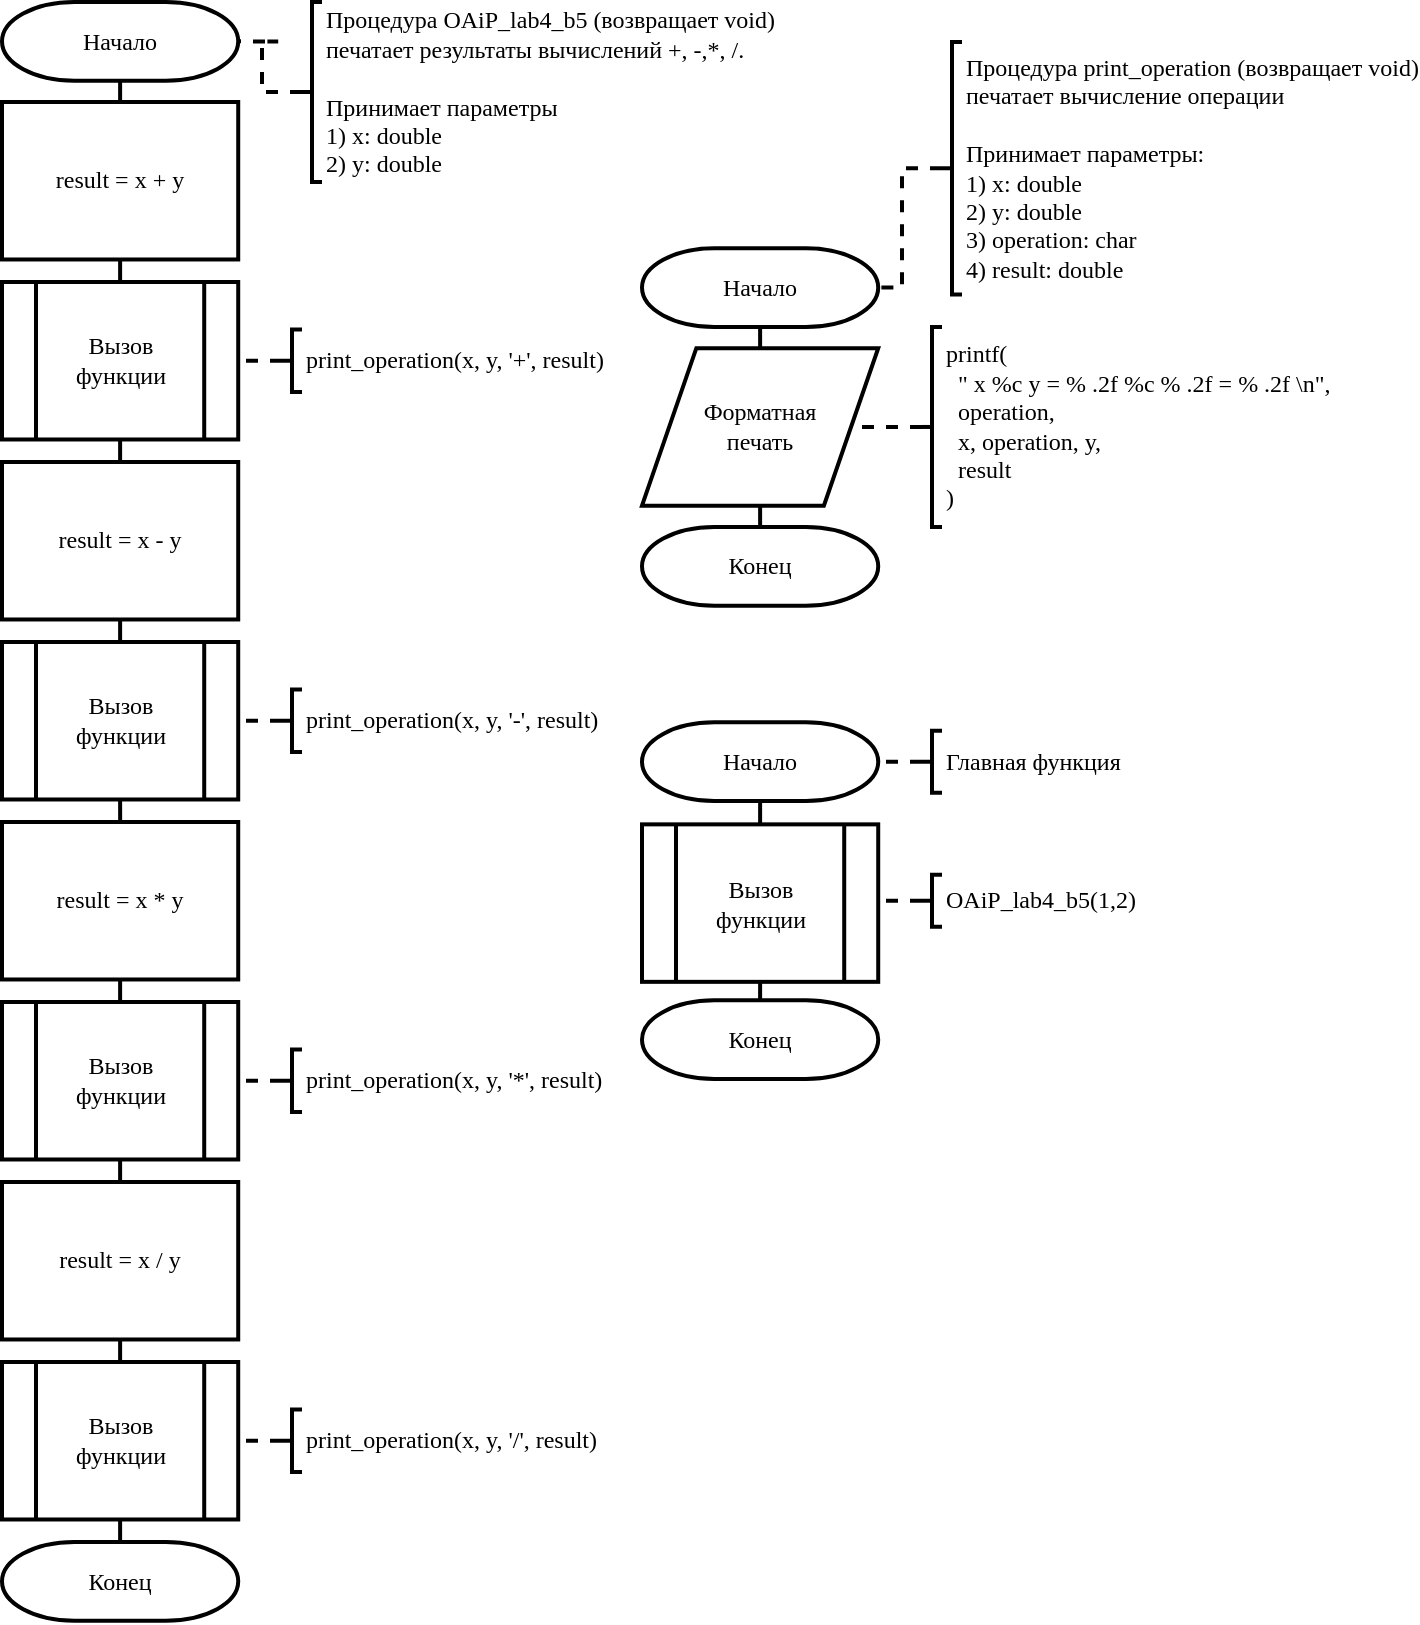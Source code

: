 <mxfile version="19.0.0" type="device"><diagram id="fCH5BDEjO2MQL1wgy3NT" name="Page-1"><mxGraphModel dx="1038" dy="649" grid="1" gridSize="10" guides="1" tooltips="1" connect="1" arrows="1" fold="1" page="1" pageScale="1" pageWidth="827" pageHeight="1169" math="0" shadow="0"><root><mxCell id="0"/><mxCell id="1" parent="0"/><mxCell id="OiIN15DgHK25b4d8Tobf-19" style="edgeStyle=orthogonalEdgeStyle;rounded=0;orthogonalLoop=1;jettySize=auto;html=1;exitX=0.5;exitY=1;exitDx=0;exitDy=0;exitPerimeter=0;entryX=0.5;entryY=0;entryDx=0;entryDy=0;endArrow=none;endFill=0;strokeWidth=2;" edge="1" parent="1" source="OiIN15DgHK25b4d8Tobf-1" target="OiIN15DgHK25b4d8Tobf-2"><mxGeometry relative="1" as="geometry"/></mxCell><mxCell id="OiIN15DgHK25b4d8Tobf-1" value="Начало" style="strokeWidth=2;html=1;shape=mxgraph.flowchart.terminator;whiteSpace=wrap;rounded=0;fontFamily=Times New Roman;fillColor=default;" vertex="1" parent="1"><mxGeometry x="40" y="40" width="118.11" height="39.37" as="geometry"/></mxCell><mxCell id="OiIN15DgHK25b4d8Tobf-20" style="edgeStyle=orthogonalEdgeStyle;rounded=0;orthogonalLoop=1;jettySize=auto;html=1;exitX=0.5;exitY=1;exitDx=0;exitDy=0;entryX=0.5;entryY=0;entryDx=0;entryDy=0;endArrow=none;endFill=0;strokeWidth=2;" edge="1" parent="1" source="OiIN15DgHK25b4d8Tobf-2" target="OiIN15DgHK25b4d8Tobf-3"><mxGeometry relative="1" as="geometry"/></mxCell><mxCell id="OiIN15DgHK25b4d8Tobf-2" value="result = x + y" style="rounded=0;whiteSpace=wrap;html=1;absoluteArcSize=1;arcSize=14;strokeWidth=2;fontFamily=Times New Roman;fillColor=default;" vertex="1" parent="1"><mxGeometry x="40" y="90" width="118.11" height="78.74" as="geometry"/></mxCell><mxCell id="OiIN15DgHK25b4d8Tobf-21" style="edgeStyle=orthogonalEdgeStyle;rounded=0;orthogonalLoop=1;jettySize=auto;html=1;exitX=0.5;exitY=1;exitDx=0;exitDy=0;entryX=0.5;entryY=0;entryDx=0;entryDy=0;endArrow=none;endFill=0;strokeWidth=2;" edge="1" parent="1" source="OiIN15DgHK25b4d8Tobf-3" target="OiIN15DgHK25b4d8Tobf-6"><mxGeometry relative="1" as="geometry"/></mxCell><mxCell id="OiIN15DgHK25b4d8Tobf-3" value="Вызов&lt;br&gt;функции" style="verticalLabelPosition=middle;verticalAlign=middle;html=1;shape=process;whiteSpace=wrap;rounded=0;size=0.14;arcSize=6;fontFamily=Times New Roman;strokeWidth=2;fillColor=default;fontSize=12;labelPosition=center;align=center;strokeColor=default;" vertex="1" parent="1"><mxGeometry x="40" y="180" width="118.11" height="78.74" as="geometry"/></mxCell><mxCell id="OiIN15DgHK25b4d8Tobf-5" style="edgeStyle=orthogonalEdgeStyle;rounded=0;orthogonalLoop=1;jettySize=auto;html=1;exitX=0;exitY=0.5;exitDx=0;exitDy=0;exitPerimeter=0;entryX=1;entryY=0.5;entryDx=0;entryDy=0;endArrow=none;endFill=0;strokeWidth=2;dashed=1;" edge="1" parent="1" source="OiIN15DgHK25b4d8Tobf-4" target="OiIN15DgHK25b4d8Tobf-3"><mxGeometry relative="1" as="geometry"/></mxCell><mxCell id="OiIN15DgHK25b4d8Tobf-4" value="print_operation(x, y, '+', result)" style="strokeWidth=2;html=1;shape=mxgraph.flowchart.annotation_2;align=left;labelPosition=right;pointerEvents=1;rounded=0;fontFamily=Times New Roman;fillColor=none;" vertex="1" parent="1"><mxGeometry x="180" y="203.74" width="10" height="31.26" as="geometry"/></mxCell><mxCell id="OiIN15DgHK25b4d8Tobf-22" style="edgeStyle=orthogonalEdgeStyle;rounded=0;orthogonalLoop=1;jettySize=auto;html=1;exitX=0.5;exitY=1;exitDx=0;exitDy=0;entryX=0.5;entryY=0;entryDx=0;entryDy=0;endArrow=none;endFill=0;strokeWidth=2;" edge="1" parent="1" source="OiIN15DgHK25b4d8Tobf-6" target="OiIN15DgHK25b4d8Tobf-7"><mxGeometry relative="1" as="geometry"/></mxCell><mxCell id="OiIN15DgHK25b4d8Tobf-6" value="result = x - y" style="rounded=0;whiteSpace=wrap;html=1;absoluteArcSize=1;arcSize=14;strokeWidth=2;fontFamily=Times New Roman;fillColor=default;" vertex="1" parent="1"><mxGeometry x="40" y="270" width="118.11" height="78.74" as="geometry"/></mxCell><mxCell id="OiIN15DgHK25b4d8Tobf-23" style="edgeStyle=orthogonalEdgeStyle;rounded=0;orthogonalLoop=1;jettySize=auto;html=1;exitX=0.5;exitY=1;exitDx=0;exitDy=0;endArrow=none;endFill=0;strokeWidth=2;" edge="1" parent="1" source="OiIN15DgHK25b4d8Tobf-7" target="OiIN15DgHK25b4d8Tobf-10"><mxGeometry relative="1" as="geometry"/></mxCell><mxCell id="OiIN15DgHK25b4d8Tobf-7" value="Вызов&lt;br&gt;функции" style="verticalLabelPosition=middle;verticalAlign=middle;html=1;shape=process;whiteSpace=wrap;rounded=0;size=0.14;arcSize=6;fontFamily=Times New Roman;strokeWidth=2;fillColor=default;fontSize=12;labelPosition=center;align=center;strokeColor=default;" vertex="1" parent="1"><mxGeometry x="40" y="360" width="118.11" height="78.74" as="geometry"/></mxCell><mxCell id="OiIN15DgHK25b4d8Tobf-8" style="edgeStyle=orthogonalEdgeStyle;rounded=0;orthogonalLoop=1;jettySize=auto;html=1;exitX=0;exitY=0.5;exitDx=0;exitDy=0;exitPerimeter=0;entryX=1;entryY=0.5;entryDx=0;entryDy=0;endArrow=none;endFill=0;strokeWidth=2;dashed=1;" edge="1" parent="1" source="OiIN15DgHK25b4d8Tobf-9" target="OiIN15DgHK25b4d8Tobf-7"><mxGeometry relative="1" as="geometry"/></mxCell><mxCell id="OiIN15DgHK25b4d8Tobf-9" value="print_operation(x, y, '-', result)" style="strokeWidth=2;html=1;shape=mxgraph.flowchart.annotation_2;align=left;labelPosition=right;pointerEvents=1;rounded=0;fontFamily=Times New Roman;fillColor=none;" vertex="1" parent="1"><mxGeometry x="180" y="383.74" width="10" height="31.26" as="geometry"/></mxCell><mxCell id="OiIN15DgHK25b4d8Tobf-24" style="edgeStyle=orthogonalEdgeStyle;rounded=0;orthogonalLoop=1;jettySize=auto;html=1;exitX=0.5;exitY=1;exitDx=0;exitDy=0;entryX=0.5;entryY=0;entryDx=0;entryDy=0;endArrow=none;endFill=0;strokeWidth=2;" edge="1" parent="1" source="OiIN15DgHK25b4d8Tobf-10" target="OiIN15DgHK25b4d8Tobf-11"><mxGeometry relative="1" as="geometry"/></mxCell><mxCell id="OiIN15DgHK25b4d8Tobf-10" value="result = x * y" style="rounded=0;whiteSpace=wrap;html=1;absoluteArcSize=1;arcSize=14;strokeWidth=2;fontFamily=Times New Roman;fillColor=default;" vertex="1" parent="1"><mxGeometry x="40" y="450" width="118.11" height="78.74" as="geometry"/></mxCell><mxCell id="OiIN15DgHK25b4d8Tobf-25" style="edgeStyle=orthogonalEdgeStyle;rounded=0;orthogonalLoop=1;jettySize=auto;html=1;exitX=0.5;exitY=1;exitDx=0;exitDy=0;entryX=0.5;entryY=0;entryDx=0;entryDy=0;endArrow=none;endFill=0;strokeWidth=2;" edge="1" parent="1" source="OiIN15DgHK25b4d8Tobf-11" target="OiIN15DgHK25b4d8Tobf-14"><mxGeometry relative="1" as="geometry"/></mxCell><mxCell id="OiIN15DgHK25b4d8Tobf-11" value="Вызов&lt;br&gt;функции" style="verticalLabelPosition=middle;verticalAlign=middle;html=1;shape=process;whiteSpace=wrap;rounded=0;size=0.14;arcSize=6;fontFamily=Times New Roman;strokeWidth=2;fillColor=default;fontSize=12;labelPosition=center;align=center;strokeColor=default;" vertex="1" parent="1"><mxGeometry x="40" y="540" width="118.11" height="78.74" as="geometry"/></mxCell><mxCell id="OiIN15DgHK25b4d8Tobf-12" style="edgeStyle=orthogonalEdgeStyle;rounded=0;orthogonalLoop=1;jettySize=auto;html=1;exitX=0;exitY=0.5;exitDx=0;exitDy=0;exitPerimeter=0;entryX=1;entryY=0.5;entryDx=0;entryDy=0;endArrow=none;endFill=0;strokeWidth=2;dashed=1;" edge="1" parent="1" source="OiIN15DgHK25b4d8Tobf-13" target="OiIN15DgHK25b4d8Tobf-11"><mxGeometry relative="1" as="geometry"/></mxCell><mxCell id="OiIN15DgHK25b4d8Tobf-13" value="print_operation(x, y, '*', result)" style="strokeWidth=2;html=1;shape=mxgraph.flowchart.annotation_2;align=left;labelPosition=right;pointerEvents=1;rounded=0;fontFamily=Times New Roman;fillColor=none;" vertex="1" parent="1"><mxGeometry x="180" y="563.74" width="10" height="31.26" as="geometry"/></mxCell><mxCell id="OiIN15DgHK25b4d8Tobf-26" style="edgeStyle=orthogonalEdgeStyle;rounded=0;orthogonalLoop=1;jettySize=auto;html=1;exitX=0.5;exitY=1;exitDx=0;exitDy=0;entryX=0.5;entryY=0;entryDx=0;entryDy=0;endArrow=none;endFill=0;strokeWidth=2;" edge="1" parent="1" source="OiIN15DgHK25b4d8Tobf-14" target="OiIN15DgHK25b4d8Tobf-15"><mxGeometry relative="1" as="geometry"/></mxCell><mxCell id="OiIN15DgHK25b4d8Tobf-14" value="result = x / y" style="rounded=0;whiteSpace=wrap;html=1;absoluteArcSize=1;arcSize=14;strokeWidth=2;fontFamily=Times New Roman;fillColor=default;" vertex="1" parent="1"><mxGeometry x="40" y="630" width="118.11" height="78.74" as="geometry"/></mxCell><mxCell id="OiIN15DgHK25b4d8Tobf-27" style="edgeStyle=orthogonalEdgeStyle;rounded=0;orthogonalLoop=1;jettySize=auto;html=1;exitX=0.5;exitY=1;exitDx=0;exitDy=0;entryX=0.5;entryY=0;entryDx=0;entryDy=0;entryPerimeter=0;endArrow=none;endFill=0;strokeWidth=2;" edge="1" parent="1" source="OiIN15DgHK25b4d8Tobf-15" target="OiIN15DgHK25b4d8Tobf-18"><mxGeometry relative="1" as="geometry"/></mxCell><mxCell id="OiIN15DgHK25b4d8Tobf-15" value="Вызов&lt;br&gt;функции" style="verticalLabelPosition=middle;verticalAlign=middle;html=1;shape=process;whiteSpace=wrap;rounded=0;size=0.14;arcSize=6;fontFamily=Times New Roman;strokeWidth=2;fillColor=default;fontSize=12;labelPosition=center;align=center;strokeColor=default;" vertex="1" parent="1"><mxGeometry x="40" y="720" width="118.11" height="78.74" as="geometry"/></mxCell><mxCell id="OiIN15DgHK25b4d8Tobf-16" style="edgeStyle=orthogonalEdgeStyle;rounded=0;orthogonalLoop=1;jettySize=auto;html=1;exitX=0;exitY=0.5;exitDx=0;exitDy=0;exitPerimeter=0;entryX=1;entryY=0.5;entryDx=0;entryDy=0;endArrow=none;endFill=0;strokeWidth=2;dashed=1;" edge="1" parent="1" source="OiIN15DgHK25b4d8Tobf-17" target="OiIN15DgHK25b4d8Tobf-15"><mxGeometry relative="1" as="geometry"/></mxCell><mxCell id="OiIN15DgHK25b4d8Tobf-17" value="print_operation(x, y, '/', result)" style="strokeWidth=2;html=1;shape=mxgraph.flowchart.annotation_2;align=left;labelPosition=right;pointerEvents=1;rounded=0;fontFamily=Times New Roman;fillColor=none;" vertex="1" parent="1"><mxGeometry x="180" y="743.74" width="10" height="31.26" as="geometry"/></mxCell><mxCell id="OiIN15DgHK25b4d8Tobf-18" value="Конец" style="strokeWidth=2;html=1;shape=mxgraph.flowchart.terminator;whiteSpace=wrap;rounded=0;fontFamily=Times New Roman;fillColor=default;" vertex="1" parent="1"><mxGeometry x="40" y="810" width="118.11" height="39.37" as="geometry"/></mxCell><mxCell id="OiIN15DgHK25b4d8Tobf-29" style="edgeStyle=orthogonalEdgeStyle;rounded=0;orthogonalLoop=1;jettySize=auto;html=1;exitX=0;exitY=0.5;exitDx=0;exitDy=0;exitPerimeter=0;entryX=1;entryY=0.5;entryDx=0;entryDy=0;entryPerimeter=0;endArrow=none;endFill=0;strokeWidth=2;dashed=1;" edge="1" parent="1" source="OiIN15DgHK25b4d8Tobf-28" target="OiIN15DgHK25b4d8Tobf-1"><mxGeometry relative="1" as="geometry"/></mxCell><mxCell id="OiIN15DgHK25b4d8Tobf-28" value="Процедура OAiP_lab4_b5 (возвращает void)&lt;br&gt;печатает результаты вычислений +, -,*, /.&lt;br&gt;&lt;br&gt;Принимает параметры&lt;br&gt;1) x: double&lt;br&gt;2) y: double" style="strokeWidth=2;html=1;shape=mxgraph.flowchart.annotation_2;align=left;labelPosition=right;pointerEvents=1;rounded=0;fontFamily=Times New Roman;fillColor=none;" vertex="1" parent="1"><mxGeometry x="190" y="40" width="10" height="90" as="geometry"/></mxCell><mxCell id="OiIN15DgHK25b4d8Tobf-36" style="edgeStyle=orthogonalEdgeStyle;rounded=0;orthogonalLoop=1;jettySize=auto;html=1;exitX=0.5;exitY=1;exitDx=0;exitDy=0;exitPerimeter=0;entryX=0.5;entryY=0;entryDx=0;entryDy=0;endArrow=none;endFill=0;strokeWidth=2;" edge="1" parent="1" source="OiIN15DgHK25b4d8Tobf-30" target="OiIN15DgHK25b4d8Tobf-34"><mxGeometry relative="1" as="geometry"/></mxCell><mxCell id="OiIN15DgHK25b4d8Tobf-30" value="Начало" style="strokeWidth=2;html=1;shape=mxgraph.flowchart.terminator;whiteSpace=wrap;rounded=0;fontFamily=Times New Roman;fillColor=default;" vertex="1" parent="1"><mxGeometry x="360" y="163.11" width="118.11" height="39.37" as="geometry"/></mxCell><mxCell id="OiIN15DgHK25b4d8Tobf-32" value="Конец" style="strokeWidth=2;html=1;shape=mxgraph.flowchart.terminator;whiteSpace=wrap;rounded=0;fontFamily=Times New Roman;fillColor=default;" vertex="1" parent="1"><mxGeometry x="360" y="302.48" width="118.11" height="39.37" as="geometry"/></mxCell><mxCell id="OiIN15DgHK25b4d8Tobf-35" style="edgeStyle=orthogonalEdgeStyle;rounded=0;orthogonalLoop=1;jettySize=auto;html=1;exitX=0;exitY=0.5;exitDx=0;exitDy=0;exitPerimeter=0;entryX=1;entryY=0.5;entryDx=0;entryDy=0;dashed=1;endArrow=none;endFill=0;strokeWidth=2;" edge="1" parent="1" source="OiIN15DgHK25b4d8Tobf-33" target="OiIN15DgHK25b4d8Tobf-34"><mxGeometry relative="1" as="geometry"/></mxCell><mxCell id="OiIN15DgHK25b4d8Tobf-33" value="printf(&lt;br&gt;&amp;nbsp; &quot; x %c y = % .2f %c % .2f = % .2f \n&quot;,&lt;br&gt;&amp;nbsp; operation,&lt;br&gt;&amp;nbsp; x, operation, y,&lt;br&gt;&amp;nbsp; result&lt;br&gt;)" style="strokeWidth=2;html=1;shape=mxgraph.flowchart.annotation_2;align=left;labelPosition=right;pointerEvents=1;rounded=0;fontFamily=Times New Roman;fillColor=none;" vertex="1" parent="1"><mxGeometry x="500" y="202.48" width="10" height="100" as="geometry"/></mxCell><mxCell id="OiIN15DgHK25b4d8Tobf-37" style="edgeStyle=orthogonalEdgeStyle;rounded=0;orthogonalLoop=1;jettySize=auto;html=1;exitX=0.5;exitY=1;exitDx=0;exitDy=0;entryX=0.5;entryY=0;entryDx=0;entryDy=0;entryPerimeter=0;endArrow=none;endFill=0;strokeWidth=2;" edge="1" parent="1" source="OiIN15DgHK25b4d8Tobf-34" target="OiIN15DgHK25b4d8Tobf-32"><mxGeometry relative="1" as="geometry"/></mxCell><mxCell id="OiIN15DgHK25b4d8Tobf-34" value="Форматная&lt;br&gt;печать" style="shape=parallelogram;html=1;strokeWidth=2;perimeter=parallelogramPerimeter;whiteSpace=wrap;rounded=0;arcSize=12;size=0.23;fillColor=default;fontFamily=Times New Roman;" vertex="1" parent="1"><mxGeometry x="360" y="213.11" width="118.11" height="78.74" as="geometry"/></mxCell><mxCell id="OiIN15DgHK25b4d8Tobf-48" style="edgeStyle=orthogonalEdgeStyle;rounded=0;orthogonalLoop=1;jettySize=auto;html=1;exitX=0.5;exitY=1;exitDx=0;exitDy=0;exitPerimeter=0;entryX=0.5;entryY=0;entryDx=0;entryDy=0;endArrow=none;endFill=0;strokeWidth=2;" edge="1" parent="1" source="OiIN15DgHK25b4d8Tobf-38" target="OiIN15DgHK25b4d8Tobf-41"><mxGeometry relative="1" as="geometry"/></mxCell><mxCell id="OiIN15DgHK25b4d8Tobf-38" value="Начало" style="strokeWidth=2;html=1;shape=mxgraph.flowchart.terminator;whiteSpace=wrap;rounded=0;fontFamily=Times New Roman;fillColor=default;" vertex="1" parent="1"><mxGeometry x="360" y="400.18" width="118.11" height="39.37" as="geometry"/></mxCell><mxCell id="OiIN15DgHK25b4d8Tobf-40" style="edgeStyle=orthogonalEdgeStyle;rounded=0;orthogonalLoop=1;jettySize=auto;html=1;exitX=0;exitY=0.5;exitDx=0;exitDy=0;exitPerimeter=0;entryX=1;entryY=0.5;entryDx=0;entryDy=0;entryPerimeter=0;endArrow=none;endFill=0;strokeWidth=2;dashed=1;" edge="1" parent="1" source="OiIN15DgHK25b4d8Tobf-39" target="OiIN15DgHK25b4d8Tobf-30"><mxGeometry relative="1" as="geometry"/></mxCell><mxCell id="OiIN15DgHK25b4d8Tobf-39" value="Процедура print_operation (возвращает void)&lt;br&gt;печатает вычисление операции&lt;br&gt;&lt;br&gt;Принимает параметры:&lt;br&gt;1) x: double&lt;br&gt;2) y: double&lt;br&gt;3) operation: char&lt;br&gt;4) result: double" style="strokeWidth=2;html=1;shape=mxgraph.flowchart.annotation_2;align=left;labelPosition=right;pointerEvents=1;rounded=0;fontFamily=Times New Roman;fillColor=none;" vertex="1" parent="1"><mxGeometry x="510" y="60" width="10" height="126.26" as="geometry"/></mxCell><mxCell id="OiIN15DgHK25b4d8Tobf-49" style="edgeStyle=orthogonalEdgeStyle;rounded=0;orthogonalLoop=1;jettySize=auto;html=1;exitX=0.5;exitY=1;exitDx=0;exitDy=0;entryX=0.5;entryY=0;entryDx=0;entryDy=0;entryPerimeter=0;endArrow=none;endFill=0;strokeWidth=2;" edge="1" parent="1" source="OiIN15DgHK25b4d8Tobf-41" target="OiIN15DgHK25b4d8Tobf-42"><mxGeometry relative="1" as="geometry"/></mxCell><mxCell id="OiIN15DgHK25b4d8Tobf-41" value="Вызов&lt;br&gt;функции" style="verticalLabelPosition=middle;verticalAlign=middle;html=1;shape=process;whiteSpace=wrap;rounded=0;size=0.14;arcSize=6;fontFamily=Times New Roman;strokeWidth=2;fillColor=default;fontSize=12;labelPosition=center;align=center;strokeColor=default;" vertex="1" parent="1"><mxGeometry x="360" y="451.18" width="118.11" height="78.74" as="geometry"/></mxCell><mxCell id="OiIN15DgHK25b4d8Tobf-42" value="Конец" style="strokeWidth=2;html=1;shape=mxgraph.flowchart.terminator;whiteSpace=wrap;rounded=0;fontFamily=Times New Roman;fillColor=default;" vertex="1" parent="1"><mxGeometry x="360" y="539.18" width="118.11" height="39.37" as="geometry"/></mxCell><mxCell id="OiIN15DgHK25b4d8Tobf-44" style="edgeStyle=orthogonalEdgeStyle;rounded=0;orthogonalLoop=1;jettySize=auto;html=1;exitX=0;exitY=0.5;exitDx=0;exitDy=0;exitPerimeter=0;entryX=1;entryY=0.5;entryDx=0;entryDy=0;entryPerimeter=0;dashed=1;endArrow=none;endFill=0;strokeWidth=2;" edge="1" parent="1" source="OiIN15DgHK25b4d8Tobf-43" target="OiIN15DgHK25b4d8Tobf-38"><mxGeometry relative="1" as="geometry"/></mxCell><mxCell id="OiIN15DgHK25b4d8Tobf-43" value="Главная функция" style="strokeWidth=2;html=1;shape=mxgraph.flowchart.annotation_2;align=left;labelPosition=right;pointerEvents=1;rounded=0;fontFamily=Times New Roman;fillColor=none;" vertex="1" parent="1"><mxGeometry x="500" y="404.37" width="10" height="31" as="geometry"/></mxCell><mxCell id="OiIN15DgHK25b4d8Tobf-46" style="edgeStyle=orthogonalEdgeStyle;rounded=0;orthogonalLoop=1;jettySize=auto;html=1;exitX=0;exitY=0.5;exitDx=0;exitDy=0;exitPerimeter=0;entryX=1;entryY=0.5;entryDx=0;entryDy=0;dashed=1;endArrow=none;endFill=0;strokeWidth=2;" edge="1" parent="1" source="OiIN15DgHK25b4d8Tobf-45" target="OiIN15DgHK25b4d8Tobf-41"><mxGeometry relative="1" as="geometry"/></mxCell><mxCell id="OiIN15DgHK25b4d8Tobf-45" value="OAiP_lab4_b5(1,2)" style="strokeWidth=2;html=1;shape=mxgraph.flowchart.annotation_2;align=left;labelPosition=right;pointerEvents=1;rounded=0;fontFamily=Times New Roman;fillColor=none;" vertex="1" parent="1"><mxGeometry x="500" y="476.37" width="10" height="26" as="geometry"/></mxCell></root></mxGraphModel></diagram></mxfile>
